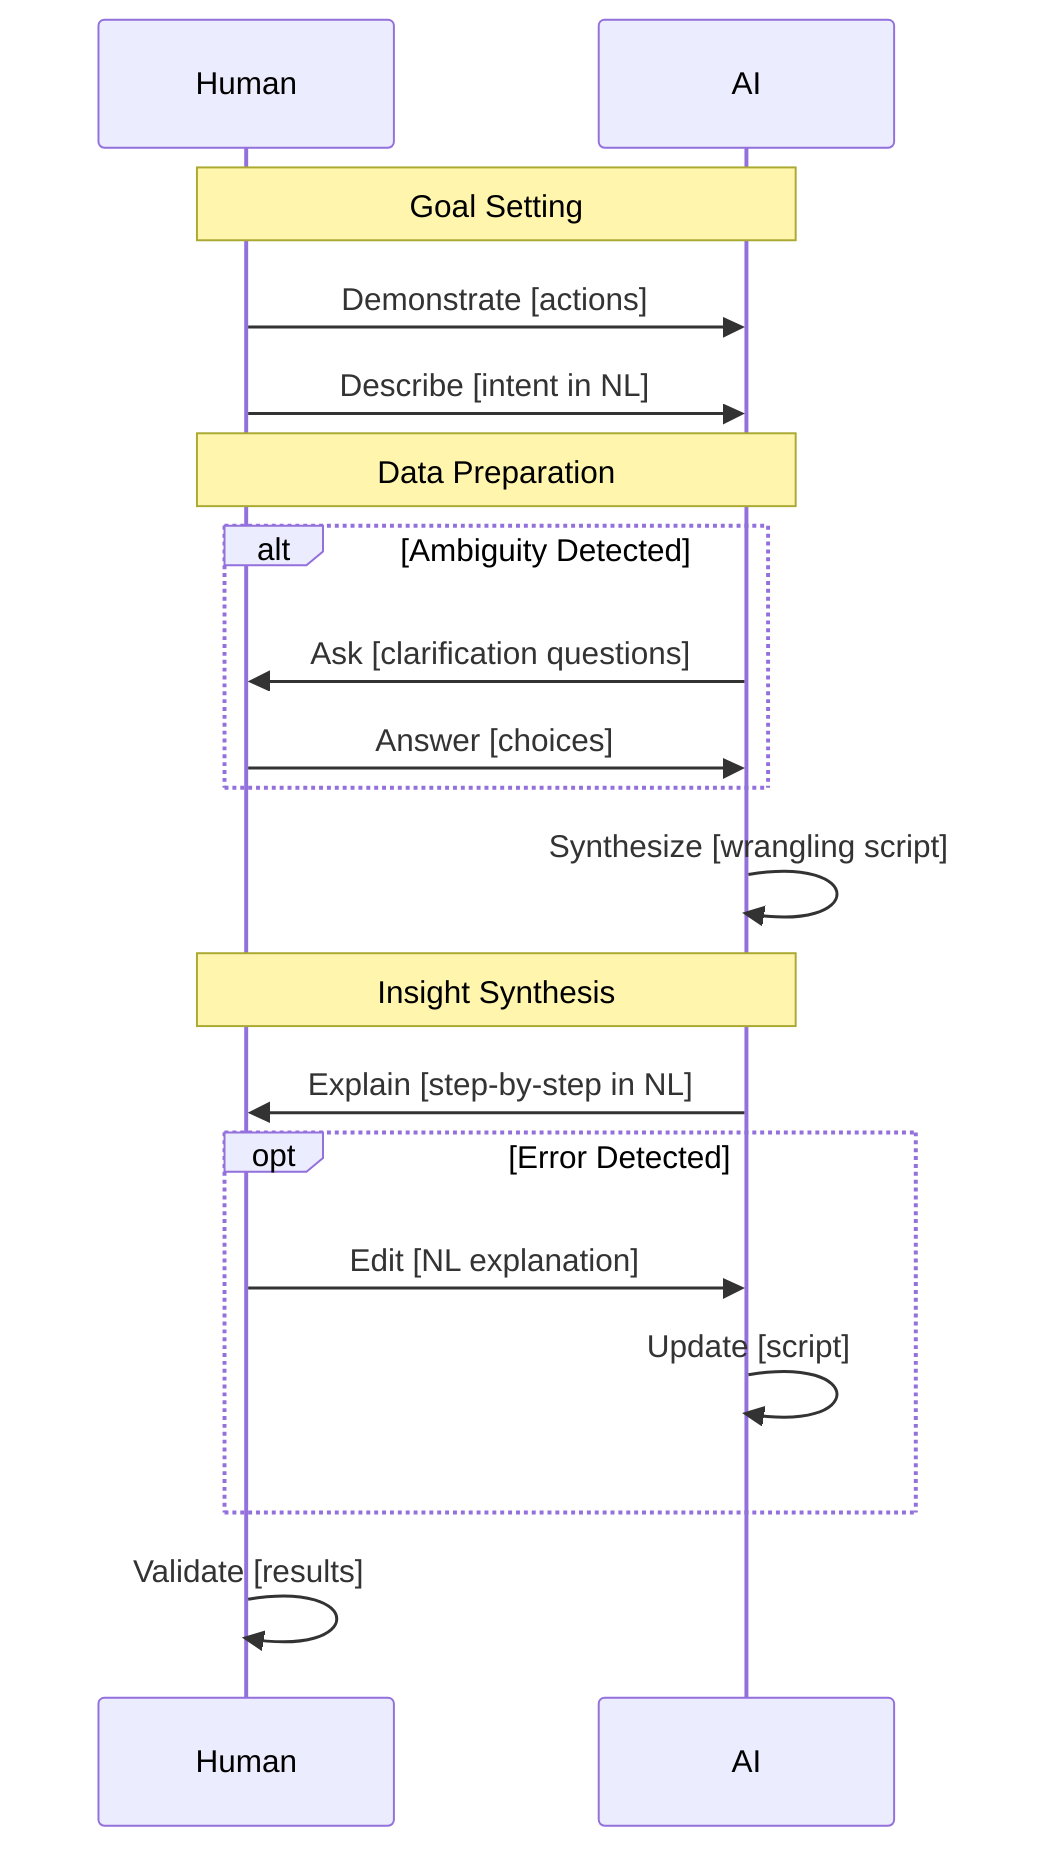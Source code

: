 sequenceDiagram
    participant H as Human
    participant A as AI

    note over H,A: Goal Setting
    H ->> A: Demonstrate [actions]
    H ->> A: Describe [intent in NL]

    note over H,A: Data Preparation
    alt Ambiguity Detected
        A ->> H: Ask [clarification questions]
        H ->> A: Answer [choices]
    end
    A ->> A: Synthesize [wrangling script]

    note over H,A: Insight Synthesis
    A ->> H: Explain [step-by-step in NL]
    opt Error Detected
        H ->> A: Edit [NL explanation]
        A ->> A: Update [script]
    end
    H ->> H: Validate [results]